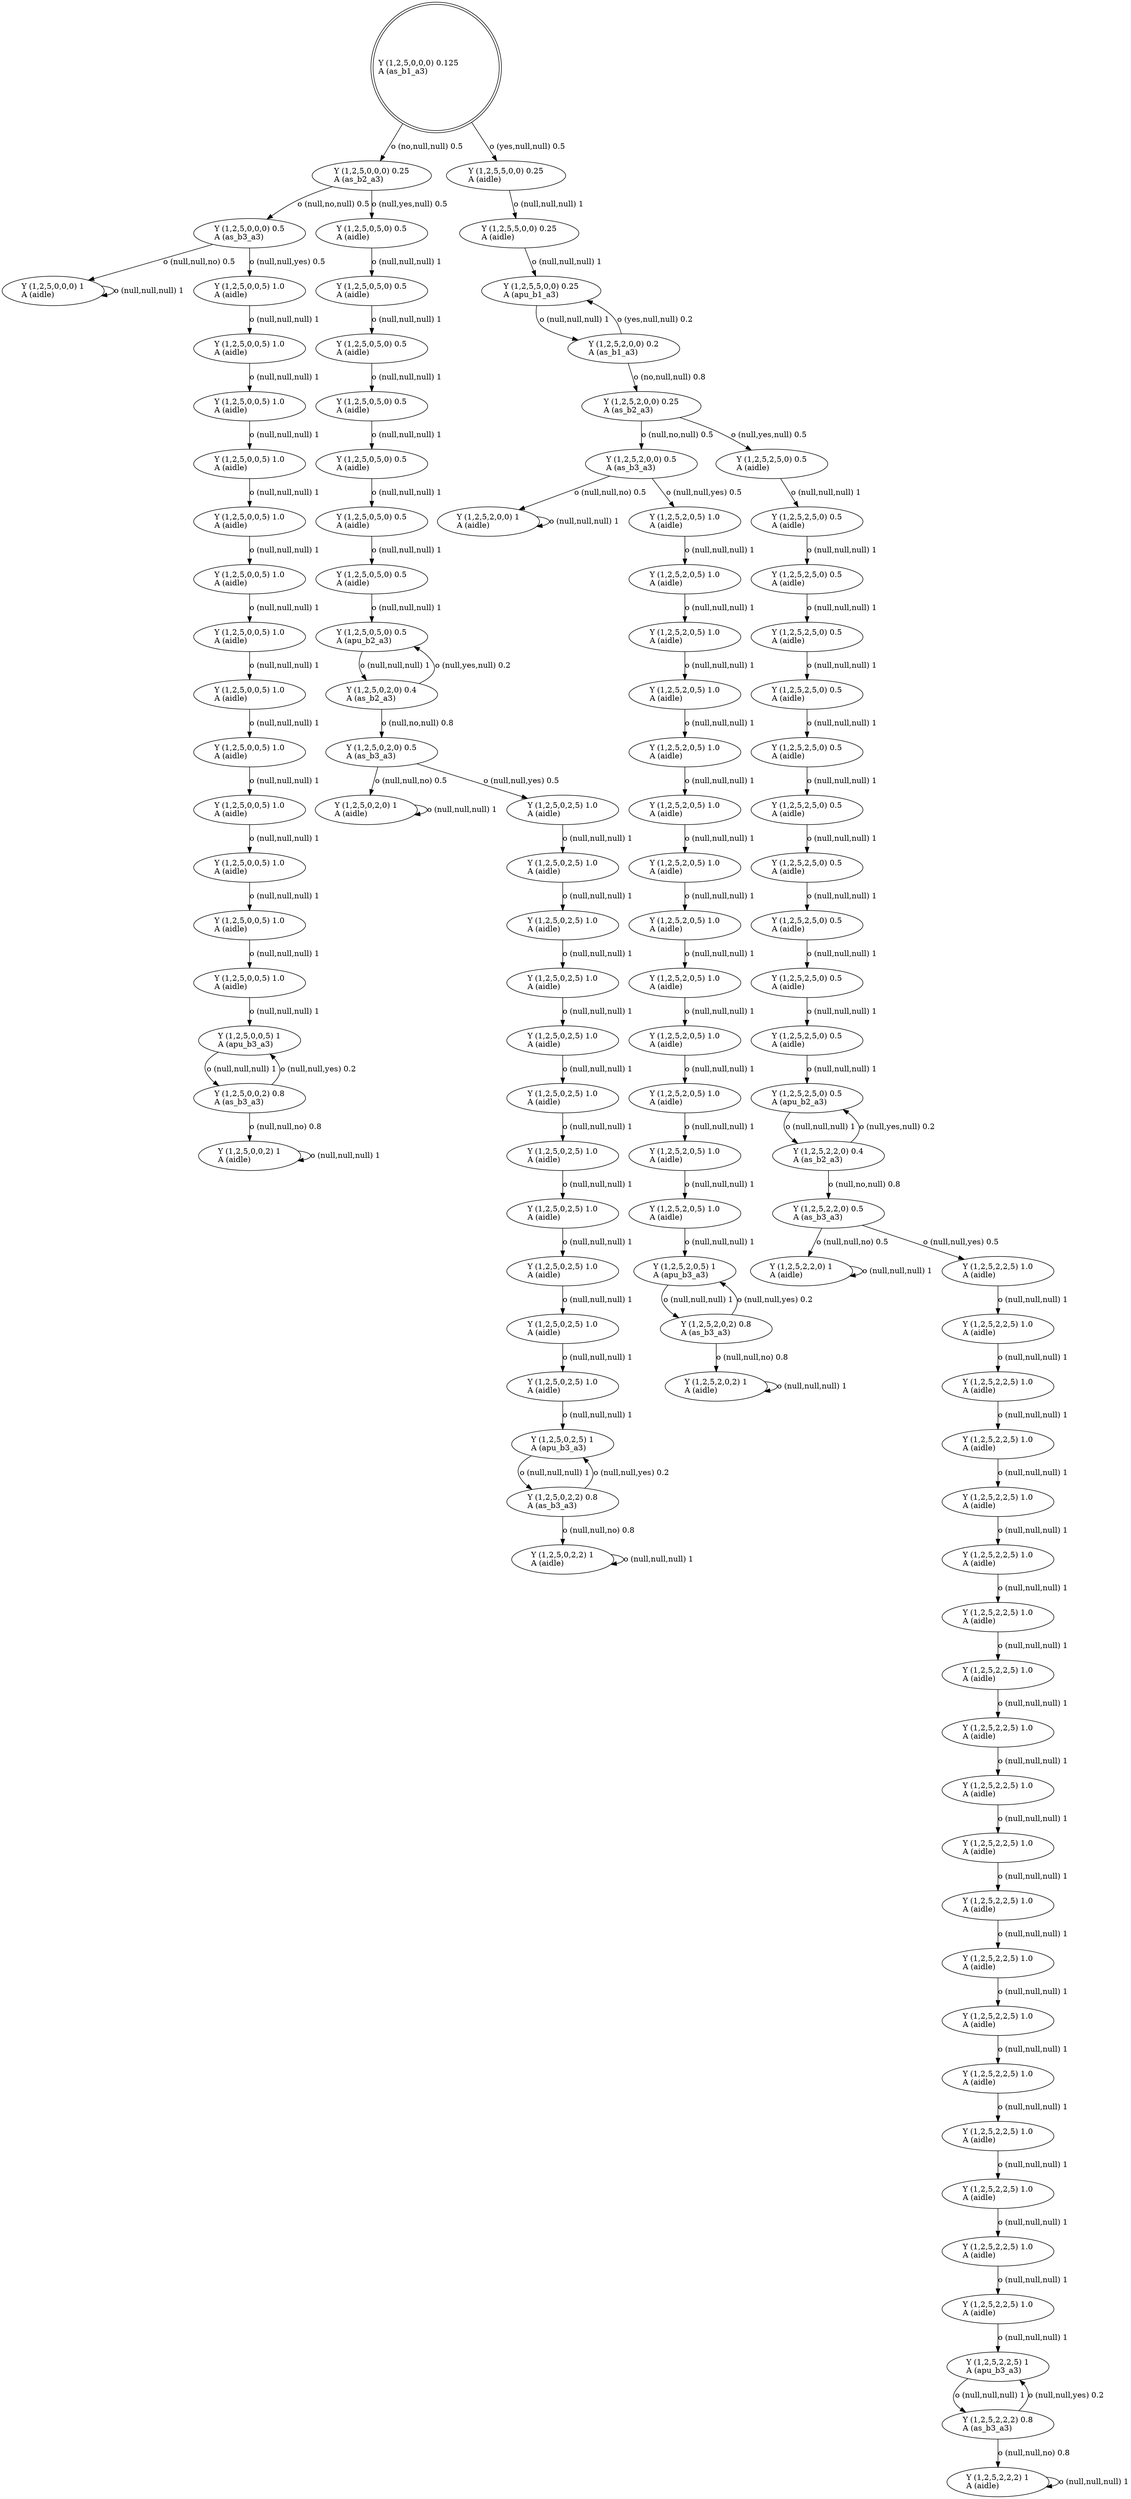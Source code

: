 digraph "G" {
root [label="Y (1,2,5,0,0,0) 0.125\lA (as_b1_a3)\l", labeljust="l", shape=doublecircle];
x0row208 [label="Y (1,2,5,0,2,0) 0.4\lA (as_b2_a3)\l"];
x0row197 [label="Y (1,2,5,0,0,0) 0.5\lA (as_b3_a3)\l"];
x0row196 [label="Y (1,2,5,0,5,0) 0.5\lA (apu_b2_a3)\l"];
x0row170 [label="Y (1,2,5,2,0,2) 1\lA (aidle)\l"];
x0row159 [label="Y (1,2,5,2,0,2) 0.8\lA (as_b3_a3)\l"];
x0row150 [label="Y (1,2,5,2,0,0) 1\lA (aidle)\l"];
x0row149 [label="Y (1,2,5,2,0,5) 1\lA (apu_b3_a3)\l"];
x0row120 [label="Y (1,2,5,2,2,2) 1\lA (aidle)\l"];
x0row108 [label="Y (1,2,5,2,2,2) 0.8\lA (as_b3_a3)\l"];
x0row221 [label="Y (1,2,5,0,2,0) 0.5\lA (as_b3_a3)\l"];
x0row98 [label="Y (1,2,5,2,2,0) 1\lA (aidle)\l"];
x0row97 [label="Y (1,2,5,2,2,5) 1\lA (apu_b3_a3)\l"];
x0row83 [label="Y (1,2,5,2,2,0) 0.5\lA (as_b3_a3)\l"];
x0row69 [label="Y (1,2,5,2,2,0) 0.4\lA (as_b2_a3)\l"];
x0row57 [label="Y (1,2,5,2,0,0) 0.5\lA (as_b3_a3)\l"];
x0row56 [label="Y (1,2,5,2,5,0) 0.5\lA (apu_b2_a3)\l"];
x0row40 [label="Y (1,2,5,2,0,0) 0.25\lA (as_b2_a3)\l"];
x0row300 [label="Y (1,2,5,0,0,2) 1\lA (aidle)\l"];
x0row290 [label="Y (1,2,5,0,0,2) 0.8\lA (as_b3_a3)\l"];
x0row281 [label="Y (1,2,5,0,0,5) 1\lA (apu_b3_a3)\l"];
x0row282 [label="Y (1,2,5,0,0,0) 1\lA (aidle)\l"];
x0row24 [label="Y (1,2,5,2,0,0) 0.2\lA (as_b1_a3)\l"];
x0row10 [label="Y (1,2,5,0,0,0) 0.25\lA (as_b2_a3)\l"];
x0row9 [label="Y (1,2,5,5,0,0) 0.25\lA (apu_b1_a3)\l"];
x0row255 [label="Y (1,2,5,0,2,2) 1\lA (aidle)\l"];
x0row244 [label="Y (1,2,5,0,2,2) 0.8\lA (as_b3_a3)\l"];
x0row235 [label="Y (1,2,5,0,2,0) 1\lA (aidle)\l"];
x0row234 [label="Y (1,2,5,0,2,5) 1\lA (apu_b3_a3)\l"];
x0row9_noop_0 [label="Y (1,2,5,5,0,0) 0.25\lA (aidle)\l"];
x0row9_noop_1 [label="Y (1,2,5,5,0,0) 0.25\lA (aidle)\l"];
x0row196_noop_0 [label="Y (1,2,5,0,5,0) 0.5\lA (aidle)\l"];
x0row196_noop_1 [label="Y (1,2,5,0,5,0) 0.5\lA (aidle)\l"];
x0row196_noop_2 [label="Y (1,2,5,0,5,0) 0.5\lA (aidle)\l"];
x0row196_noop_3 [label="Y (1,2,5,0,5,0) 0.5\lA (aidle)\l"];
x0row196_noop_4 [label="Y (1,2,5,0,5,0) 0.5\lA (aidle)\l"];
x0row196_noop_5 [label="Y (1,2,5,0,5,0) 0.5\lA (aidle)\l"];
x0row196_noop_6 [label="Y (1,2,5,0,5,0) 0.5\lA (aidle)\l"];
x0row281_noop_0 [label="Y (1,2,5,0,0,5) 1.0\lA (aidle)\l"];
x0row281_noop_1 [label="Y (1,2,5,0,0,5) 1.0\lA (aidle)\l"];
x0row281_noop_2 [label="Y (1,2,5,0,0,5) 1.0\lA (aidle)\l"];
x0row281_noop_3 [label="Y (1,2,5,0,0,5) 1.0\lA (aidle)\l"];
x0row281_noop_4 [label="Y (1,2,5,0,0,5) 1.0\lA (aidle)\l"];
x0row281_noop_5 [label="Y (1,2,5,0,0,5) 1.0\lA (aidle)\l"];
x0row281_noop_6 [label="Y (1,2,5,0,0,5) 1.0\lA (aidle)\l"];
x0row281_noop_7 [label="Y (1,2,5,0,0,5) 1.0\lA (aidle)\l"];
x0row281_noop_8 [label="Y (1,2,5,0,0,5) 1.0\lA (aidle)\l"];
x0row281_noop_9 [label="Y (1,2,5,0,0,5) 1.0\lA (aidle)\l"];
x0row281_noop_10 [label="Y (1,2,5,0,0,5) 1.0\lA (aidle)\l"];
x0row281_noop_11 [label="Y (1,2,5,0,0,5) 1.0\lA (aidle)\l"];
x0row281_noop_12 [label="Y (1,2,5,0,0,5) 1.0\lA (aidle)\l"];
x0row56_noop_0 [label="Y (1,2,5,2,5,0) 0.5\lA (aidle)\l"];
x0row56_noop_1 [label="Y (1,2,5,2,5,0) 0.5\lA (aidle)\l"];
x0row56_noop_2 [label="Y (1,2,5,2,5,0) 0.5\lA (aidle)\l"];
x0row56_noop_3 [label="Y (1,2,5,2,5,0) 0.5\lA (aidle)\l"];
x0row56_noop_4 [label="Y (1,2,5,2,5,0) 0.5\lA (aidle)\l"];
x0row56_noop_5 [label="Y (1,2,5,2,5,0) 0.5\lA (aidle)\l"];
x0row56_noop_6 [label="Y (1,2,5,2,5,0) 0.5\lA (aidle)\l"];
x0row56_noop_7 [label="Y (1,2,5,2,5,0) 0.5\lA (aidle)\l"];
x0row56_noop_8 [label="Y (1,2,5,2,5,0) 0.5\lA (aidle)\l"];
x0row56_noop_9 [label="Y (1,2,5,2,5,0) 0.5\lA (aidle)\l"];
x0row56_noop_10 [label="Y (1,2,5,2,5,0) 0.5\lA (aidle)\l"];
x0row149_noop_0 [label="Y (1,2,5,2,0,5) 1.0\lA (aidle)\l"];
x0row149_noop_1 [label="Y (1,2,5,2,0,5) 1.0\lA (aidle)\l"];
x0row149_noop_2 [label="Y (1,2,5,2,0,5) 1.0\lA (aidle)\l"];
x0row149_noop_3 [label="Y (1,2,5,2,0,5) 1.0\lA (aidle)\l"];
x0row149_noop_4 [label="Y (1,2,5,2,0,5) 1.0\lA (aidle)\l"];
x0row149_noop_5 [label="Y (1,2,5,2,0,5) 1.0\lA (aidle)\l"];
x0row149_noop_6 [label="Y (1,2,5,2,0,5) 1.0\lA (aidle)\l"];
x0row149_noop_7 [label="Y (1,2,5,2,0,5) 1.0\lA (aidle)\l"];
x0row149_noop_8 [label="Y (1,2,5,2,0,5) 1.0\lA (aidle)\l"];
x0row149_noop_9 [label="Y (1,2,5,2,0,5) 1.0\lA (aidle)\l"];
x0row149_noop_10 [label="Y (1,2,5,2,0,5) 1.0\lA (aidle)\l"];
x0row149_noop_11 [label="Y (1,2,5,2,0,5) 1.0\lA (aidle)\l"];
x0row149_noop_12 [label="Y (1,2,5,2,0,5) 1.0\lA (aidle)\l"];
x0row234_noop_0 [label="Y (1,2,5,0,2,5) 1.0\lA (aidle)\l"];
x0row234_noop_1 [label="Y (1,2,5,0,2,5) 1.0\lA (aidle)\l"];
x0row234_noop_2 [label="Y (1,2,5,0,2,5) 1.0\lA (aidle)\l"];
x0row234_noop_3 [label="Y (1,2,5,0,2,5) 1.0\lA (aidle)\l"];
x0row234_noop_4 [label="Y (1,2,5,0,2,5) 1.0\lA (aidle)\l"];
x0row234_noop_5 [label="Y (1,2,5,0,2,5) 1.0\lA (aidle)\l"];
x0row234_noop_6 [label="Y (1,2,5,0,2,5) 1.0\lA (aidle)\l"];
x0row234_noop_7 [label="Y (1,2,5,0,2,5) 1.0\lA (aidle)\l"];
x0row234_noop_8 [label="Y (1,2,5,0,2,5) 1.0\lA (aidle)\l"];
x0row234_noop_9 [label="Y (1,2,5,0,2,5) 1.0\lA (aidle)\l"];
x0row234_noop_10 [label="Y (1,2,5,0,2,5) 1.0\lA (aidle)\l"];
x0row97_noop_0 [label="Y (1,2,5,2,2,5) 1.0\lA (aidle)\l"];
x0row97_noop_1 [label="Y (1,2,5,2,2,5) 1.0\lA (aidle)\l"];
x0row97_noop_2 [label="Y (1,2,5,2,2,5) 1.0\lA (aidle)\l"];
x0row97_noop_3 [label="Y (1,2,5,2,2,5) 1.0\lA (aidle)\l"];
x0row97_noop_4 [label="Y (1,2,5,2,2,5) 1.0\lA (aidle)\l"];
x0row97_noop_5 [label="Y (1,2,5,2,2,5) 1.0\lA (aidle)\l"];
x0row97_noop_6 [label="Y (1,2,5,2,2,5) 1.0\lA (aidle)\l"];
x0row97_noop_7 [label="Y (1,2,5,2,2,5) 1.0\lA (aidle)\l"];
x0row97_noop_8 [label="Y (1,2,5,2,2,5) 1.0\lA (aidle)\l"];
x0row97_noop_9 [label="Y (1,2,5,2,2,5) 1.0\lA (aidle)\l"];
x0row97_noop_10 [label="Y (1,2,5,2,2,5) 1.0\lA (aidle)\l"];
x0row97_noop_11 [label="Y (1,2,5,2,2,5) 1.0\lA (aidle)\l"];
x0row97_noop_12 [label="Y (1,2,5,2,2,5) 1.0\lA (aidle)\l"];
x0row97_noop_13 [label="Y (1,2,5,2,2,5) 1.0\lA (aidle)\l"];
x0row97_noop_14 [label="Y (1,2,5,2,2,5) 1.0\lA (aidle)\l"];
x0row97_noop_15 [label="Y (1,2,5,2,2,5) 1.0\lA (aidle)\l"];
x0row97_noop_16 [label="Y (1,2,5,2,2,5) 1.0\lA (aidle)\l"];
x0row97_noop_17 [label="Y (1,2,5,2,2,5) 1.0\lA (aidle)\l"];
x0row97_noop_18 [label="Y (1,2,5,2,2,5) 1.0\lA (aidle)\l"];
root -> x0row10  [key=0, label="o (no,null,null) 0.5\l"];
root -> x0row9_noop_0  [key=0, label="o (yes,null,null) 0.5\l"];
x0row208 -> x0row196  [key=0, label="o (null,yes,null) 0.2\l"];
x0row208 -> x0row221  [key=0, label="o (null,no,null) 0.8\l"];
x0row197 -> x0row282  [key=0, label="o (null,null,no) 0.5\l"];
x0row197 -> x0row281_noop_0  [key=0, label="o (null,null,yes) 0.5\l"];
x0row196 -> x0row208  [key=0, label="o (null,null,null) 1\l"];
x0row170 -> x0row170  [key=0, label="o (null,null,null) 1\l"];
x0row159 -> x0row149  [key=0, label="o (null,null,yes) 0.2\l"];
x0row159 -> x0row170  [key=0, label="o (null,null,no) 0.8\l"];
x0row150 -> x0row150  [key=0, label="o (null,null,null) 1\l"];
x0row149 -> x0row159  [key=0, label="o (null,null,null) 1\l"];
x0row120 -> x0row120  [key=0, label="o (null,null,null) 1\l"];
x0row108 -> x0row97  [key=0, label="o (null,null,yes) 0.2\l"];
x0row108 -> x0row120  [key=0, label="o (null,null,no) 0.8\l"];
x0row221 -> x0row235  [key=0, label="o (null,null,no) 0.5\l"];
x0row221 -> x0row234_noop_0  [key=0, label="o (null,null,yes) 0.5\l"];
x0row98 -> x0row98  [key=0, label="o (null,null,null) 1\l"];
x0row97 -> x0row108  [key=0, label="o (null,null,null) 1\l"];
x0row83 -> x0row98  [key=0, label="o (null,null,no) 0.5\l"];
x0row83 -> x0row97_noop_0  [key=0, label="o (null,null,yes) 0.5\l"];
x0row69 -> x0row56  [key=0, label="o (null,yes,null) 0.2\l"];
x0row69 -> x0row83  [key=0, label="o (null,no,null) 0.8\l"];
x0row57 -> x0row150  [key=0, label="o (null,null,no) 0.5\l"];
x0row57 -> x0row149_noop_0  [key=0, label="o (null,null,yes) 0.5\l"];
x0row56 -> x0row69  [key=0, label="o (null,null,null) 1\l"];
x0row40 -> x0row57  [key=0, label="o (null,no,null) 0.5\l"];
x0row40 -> x0row56_noop_0  [key=0, label="o (null,yes,null) 0.5\l"];
x0row300 -> x0row300  [key=0, label="o (null,null,null) 1\l"];
x0row290 -> x0row281  [key=0, label="o (null,null,yes) 0.2\l"];
x0row290 -> x0row300  [key=0, label="o (null,null,no) 0.8\l"];
x0row281 -> x0row290  [key=0, label="o (null,null,null) 1\l"];
x0row282 -> x0row282  [key=0, label="o (null,null,null) 1\l"];
x0row24 -> x0row9  [key=0, label="o (yes,null,null) 0.2\l"];
x0row24 -> x0row40  [key=0, label="o (no,null,null) 0.8\l"];
x0row10 -> x0row197  [key=0, label="o (null,no,null) 0.5\l"];
x0row10 -> x0row196_noop_0  [key=0, label="o (null,yes,null) 0.5\l"];
x0row9 -> x0row24  [key=0, label="o (null,null,null) 1\l"];
x0row255 -> x0row255  [key=0, label="o (null,null,null) 1\l"];
x0row244 -> x0row234  [key=0, label="o (null,null,yes) 0.2\l"];
x0row244 -> x0row255  [key=0, label="o (null,null,no) 0.8\l"];
x0row235 -> x0row235  [key=0, label="o (null,null,null) 1\l"];
x0row234 -> x0row244  [key=0, label="o (null,null,null) 1\l"];
x0row9_noop_0 -> x0row9_noop_1  [key=0, label="o (null,null,null) 1\l"];
x0row9_noop_1 -> x0row9  [key=0, label="o (null,null,null) 1\l"];
x0row196_noop_0 -> x0row196_noop_1  [key=0, label="o (null,null,null) 1\l"];
x0row196_noop_1 -> x0row196_noop_2  [key=0, label="o (null,null,null) 1\l"];
x0row196_noop_2 -> x0row196_noop_3  [key=0, label="o (null,null,null) 1\l"];
x0row196_noop_3 -> x0row196_noop_4  [key=0, label="o (null,null,null) 1\l"];
x0row196_noop_4 -> x0row196_noop_5  [key=0, label="o (null,null,null) 1\l"];
x0row196_noop_5 -> x0row196_noop_6  [key=0, label="o (null,null,null) 1\l"];
x0row196_noop_6 -> x0row196  [key=0, label="o (null,null,null) 1\l"];
x0row281_noop_0 -> x0row281_noop_1  [key=0, label="o (null,null,null) 1\l"];
x0row281_noop_1 -> x0row281_noop_2  [key=0, label="o (null,null,null) 1\l"];
x0row281_noop_2 -> x0row281_noop_3  [key=0, label="o (null,null,null) 1\l"];
x0row281_noop_3 -> x0row281_noop_4  [key=0, label="o (null,null,null) 1\l"];
x0row281_noop_4 -> x0row281_noop_5  [key=0, label="o (null,null,null) 1\l"];
x0row281_noop_5 -> x0row281_noop_6  [key=0, label="o (null,null,null) 1\l"];
x0row281_noop_6 -> x0row281_noop_7  [key=0, label="o (null,null,null) 1\l"];
x0row281_noop_7 -> x0row281_noop_8  [key=0, label="o (null,null,null) 1\l"];
x0row281_noop_8 -> x0row281_noop_9  [key=0, label="o (null,null,null) 1\l"];
x0row281_noop_9 -> x0row281_noop_10  [key=0, label="o (null,null,null) 1\l"];
x0row281_noop_10 -> x0row281_noop_11  [key=0, label="o (null,null,null) 1\l"];
x0row281_noop_11 -> x0row281_noop_12  [key=0, label="o (null,null,null) 1\l"];
x0row281_noop_12 -> x0row281  [key=0, label="o (null,null,null) 1\l"];
x0row56_noop_0 -> x0row56_noop_1  [key=0, label="o (null,null,null) 1\l"];
x0row56_noop_1 -> x0row56_noop_2  [key=0, label="o (null,null,null) 1\l"];
x0row56_noop_2 -> x0row56_noop_3  [key=0, label="o (null,null,null) 1\l"];
x0row56_noop_3 -> x0row56_noop_4  [key=0, label="o (null,null,null) 1\l"];
x0row56_noop_4 -> x0row56_noop_5  [key=0, label="o (null,null,null) 1\l"];
x0row56_noop_5 -> x0row56_noop_6  [key=0, label="o (null,null,null) 1\l"];
x0row56_noop_6 -> x0row56_noop_7  [key=0, label="o (null,null,null) 1\l"];
x0row56_noop_7 -> x0row56_noop_8  [key=0, label="o (null,null,null) 1\l"];
x0row56_noop_8 -> x0row56_noop_9  [key=0, label="o (null,null,null) 1\l"];
x0row56_noop_9 -> x0row56_noop_10  [key=0, label="o (null,null,null) 1\l"];
x0row56_noop_10 -> x0row56  [key=0, label="o (null,null,null) 1\l"];
x0row149_noop_0 -> x0row149_noop_1  [key=0, label="o (null,null,null) 1\l"];
x0row149_noop_1 -> x0row149_noop_2  [key=0, label="o (null,null,null) 1\l"];
x0row149_noop_2 -> x0row149_noop_3  [key=0, label="o (null,null,null) 1\l"];
x0row149_noop_3 -> x0row149_noop_4  [key=0, label="o (null,null,null) 1\l"];
x0row149_noop_4 -> x0row149_noop_5  [key=0, label="o (null,null,null) 1\l"];
x0row149_noop_5 -> x0row149_noop_6  [key=0, label="o (null,null,null) 1\l"];
x0row149_noop_6 -> x0row149_noop_7  [key=0, label="o (null,null,null) 1\l"];
x0row149_noop_7 -> x0row149_noop_8  [key=0, label="o (null,null,null) 1\l"];
x0row149_noop_8 -> x0row149_noop_9  [key=0, label="o (null,null,null) 1\l"];
x0row149_noop_9 -> x0row149_noop_10  [key=0, label="o (null,null,null) 1\l"];
x0row149_noop_10 -> x0row149_noop_11  [key=0, label="o (null,null,null) 1\l"];
x0row149_noop_11 -> x0row149_noop_12  [key=0, label="o (null,null,null) 1\l"];
x0row149_noop_12 -> x0row149  [key=0, label="o (null,null,null) 1\l"];
x0row234_noop_0 -> x0row234_noop_1  [key=0, label="o (null,null,null) 1\l"];
x0row234_noop_1 -> x0row234_noop_2  [key=0, label="o (null,null,null) 1\l"];
x0row234_noop_2 -> x0row234_noop_3  [key=0, label="o (null,null,null) 1\l"];
x0row234_noop_3 -> x0row234_noop_4  [key=0, label="o (null,null,null) 1\l"];
x0row234_noop_4 -> x0row234_noop_5  [key=0, label="o (null,null,null) 1\l"];
x0row234_noop_5 -> x0row234_noop_6  [key=0, label="o (null,null,null) 1\l"];
x0row234_noop_6 -> x0row234_noop_7  [key=0, label="o (null,null,null) 1\l"];
x0row234_noop_7 -> x0row234_noop_8  [key=0, label="o (null,null,null) 1\l"];
x0row234_noop_8 -> x0row234_noop_9  [key=0, label="o (null,null,null) 1\l"];
x0row234_noop_9 -> x0row234_noop_10  [key=0, label="o (null,null,null) 1\l"];
x0row234_noop_10 -> x0row234  [key=0, label="o (null,null,null) 1\l"];
x0row97_noop_0 -> x0row97_noop_1  [key=0, label="o (null,null,null) 1\l"];
x0row97_noop_1 -> x0row97_noop_2  [key=0, label="o (null,null,null) 1\l"];
x0row97_noop_2 -> x0row97_noop_3  [key=0, label="o (null,null,null) 1\l"];
x0row97_noop_3 -> x0row97_noop_4  [key=0, label="o (null,null,null) 1\l"];
x0row97_noop_4 -> x0row97_noop_5  [key=0, label="o (null,null,null) 1\l"];
x0row97_noop_5 -> x0row97_noop_6  [key=0, label="o (null,null,null) 1\l"];
x0row97_noop_6 -> x0row97_noop_7  [key=0, label="o (null,null,null) 1\l"];
x0row97_noop_7 -> x0row97_noop_8  [key=0, label="o (null,null,null) 1\l"];
x0row97_noop_8 -> x0row97_noop_9  [key=0, label="o (null,null,null) 1\l"];
x0row97_noop_9 -> x0row97_noop_10  [key=0, label="o (null,null,null) 1\l"];
x0row97_noop_10 -> x0row97_noop_11  [key=0, label="o (null,null,null) 1\l"];
x0row97_noop_11 -> x0row97_noop_12  [key=0, label="o (null,null,null) 1\l"];
x0row97_noop_12 -> x0row97_noop_13  [key=0, label="o (null,null,null) 1\l"];
x0row97_noop_13 -> x0row97_noop_14  [key=0, label="o (null,null,null) 1\l"];
x0row97_noop_14 -> x0row97_noop_15  [key=0, label="o (null,null,null) 1\l"];
x0row97_noop_15 -> x0row97_noop_16  [key=0, label="o (null,null,null) 1\l"];
x0row97_noop_16 -> x0row97_noop_17  [key=0, label="o (null,null,null) 1\l"];
x0row97_noop_17 -> x0row97_noop_18  [key=0, label="o (null,null,null) 1\l"];
x0row97_noop_18 -> x0row97  [key=0, label="o (null,null,null) 1\l"];
}
